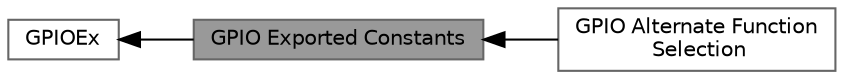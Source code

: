 digraph "GPIO Exported Constants"
{
 // LATEX_PDF_SIZE
  bgcolor="transparent";
  edge [fontname=Helvetica,fontsize=10,labelfontname=Helvetica,labelfontsize=10];
  node [fontname=Helvetica,fontsize=10,shape=box,height=0.2,width=0.4];
  rankdir=LR;
  Node2 [id="Node000002",label="GPIOEx",height=0.2,width=0.4,color="grey40", fillcolor="white", style="filled",URL="$group__GPIOEx.html",tooltip=" "];
  Node1 [id="Node000001",label="GPIO Exported Constants",height=0.2,width=0.4,color="gray40", fillcolor="grey60", style="filled", fontcolor="black",tooltip=" "];
  Node3 [id="Node000003",label="GPIO Alternate Function\l Selection",height=0.2,width=0.4,color="grey40", fillcolor="white", style="filled",URL="$group__GPIO__Alternate__function__selection.html",tooltip=" "];
  Node2->Node1 [shape=plaintext, dir="back", style="solid"];
  Node1->Node3 [shape=plaintext, dir="back", style="solid"];
}
